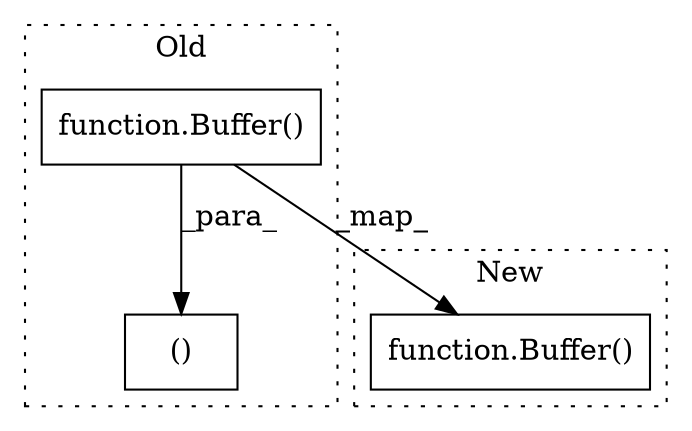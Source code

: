 digraph G {
subgraph cluster0 {
1 [label="function.Buffer()" a="75" s="3454,3478" l="7,1" shape="box"];
3 [label="()" a="54" s="3655" l="94" shape="box"];
label = "Old";
style="dotted";
}
subgraph cluster1 {
2 [label="function.Buffer()" a="75" s="3612,3636" l="7,1" shape="box"];
label = "New";
style="dotted";
}
1 -> 3 [label="_para_"];
1 -> 2 [label="_map_"];
}